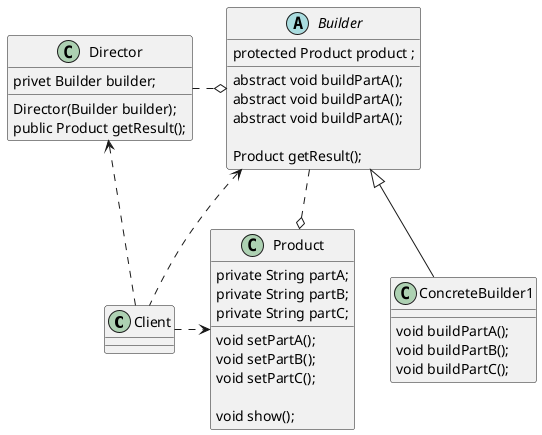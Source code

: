 @startuml

class Client

class Product

class Director

abstract class Builder

class ConcreteBuilder1

Director <. Client

Director .o Builder

Client .> Product

Builder <.. Client

Builder .o Product




Builder <|-- ConcreteBuilder1
class Product{
    private String partA;
    private String partB;
    private String partC;

    void setPartA();
    void setPartB();
    void setPartC();

    void show();

}

abstract class Builder{
    protected Product product ;
    abstract void buildPartA();
    abstract void buildPartA();
    abstract void buildPartA();

    Product getResult();

}
class ConcreteBuilder1{
    void buildPartA();
    void buildPartB();
    void buildPartC();
}
class Director{
    privet Builder builder;

    Director(Builder builder);
    public Product getResult();
}

@enduml